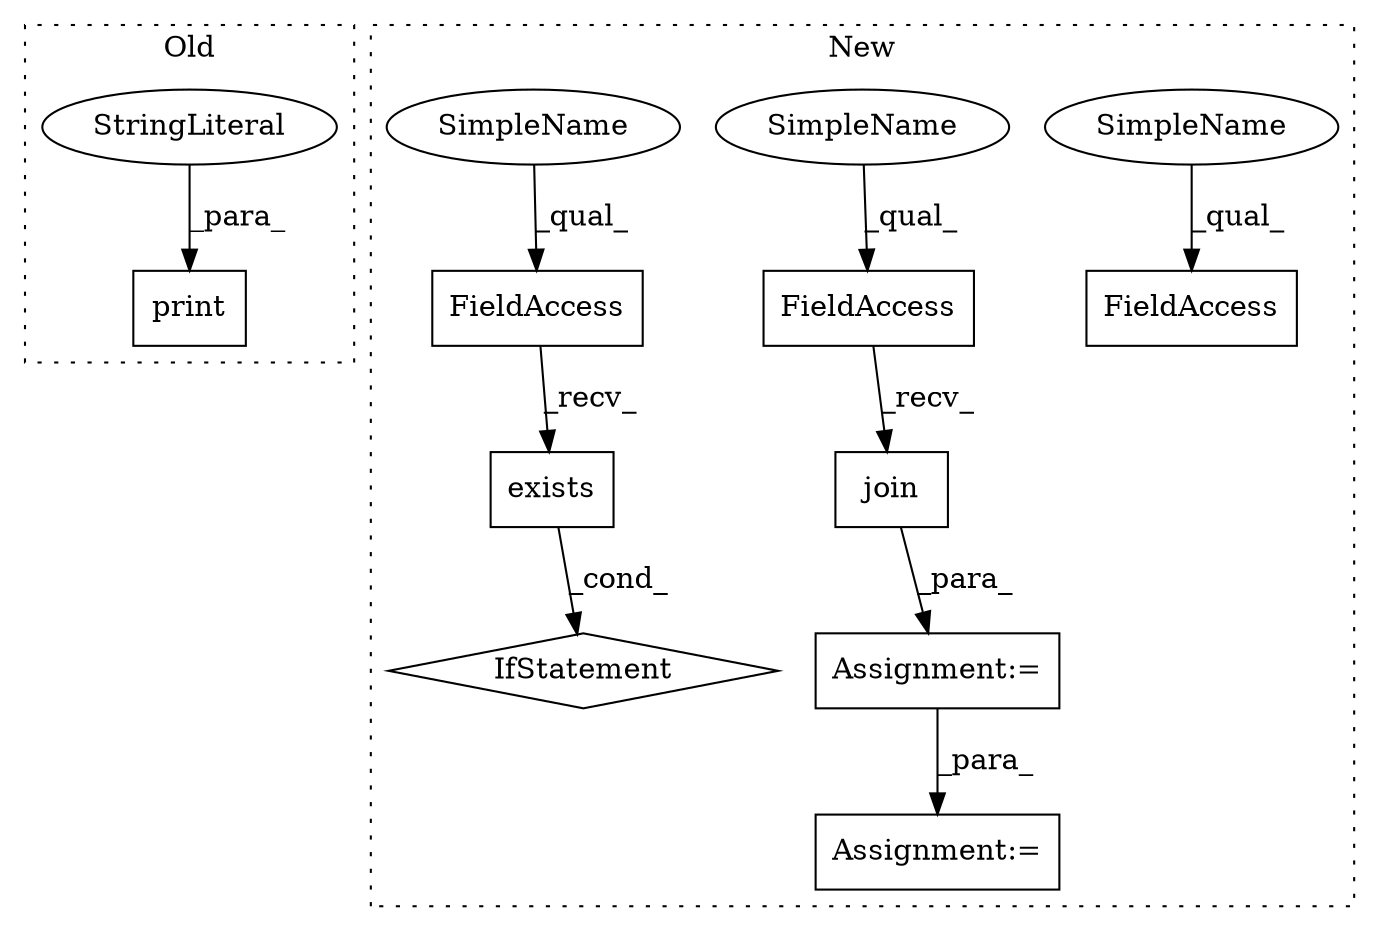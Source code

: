 digraph G {
subgraph cluster0 {
1 [label="print" a="32" s="11338,11369" l="6,1" shape="box"];
5 [label="StringLiteral" a="45" s="11344" l="20" shape="ellipse"];
label = "Old";
style="dotted";
}
subgraph cluster1 {
2 [label="exists" a="32" s="3966,3995" l="7,1" shape="box"];
3 [label="IfStatement" a="25" s="3954,3996" l="4,2" shape="diamond"];
4 [label="FieldAccess" a="22" s="3958" l="7" shape="box"];
6 [label="FieldAccess" a="22" s="3289" l="7" shape="box"];
7 [label="FieldAccess" a="22" s="3381" l="7" shape="box"];
8 [label="join" a="32" s="3297,3351" l="5,1" shape="box"];
9 [label="Assignment:=" a="7" s="3666" l="1" shape="box"];
10 [label="Assignment:=" a="7" s="3288" l="1" shape="box"];
11 [label="SimpleName" a="42" s="3381" l="2" shape="ellipse"];
12 [label="SimpleName" a="42" s="3289" l="2" shape="ellipse"];
13 [label="SimpleName" a="42" s="3958" l="2" shape="ellipse"];
label = "New";
style="dotted";
}
2 -> 3 [label="_cond_"];
4 -> 2 [label="_recv_"];
5 -> 1 [label="_para_"];
6 -> 8 [label="_recv_"];
8 -> 10 [label="_para_"];
10 -> 9 [label="_para_"];
11 -> 7 [label="_qual_"];
12 -> 6 [label="_qual_"];
13 -> 4 [label="_qual_"];
}